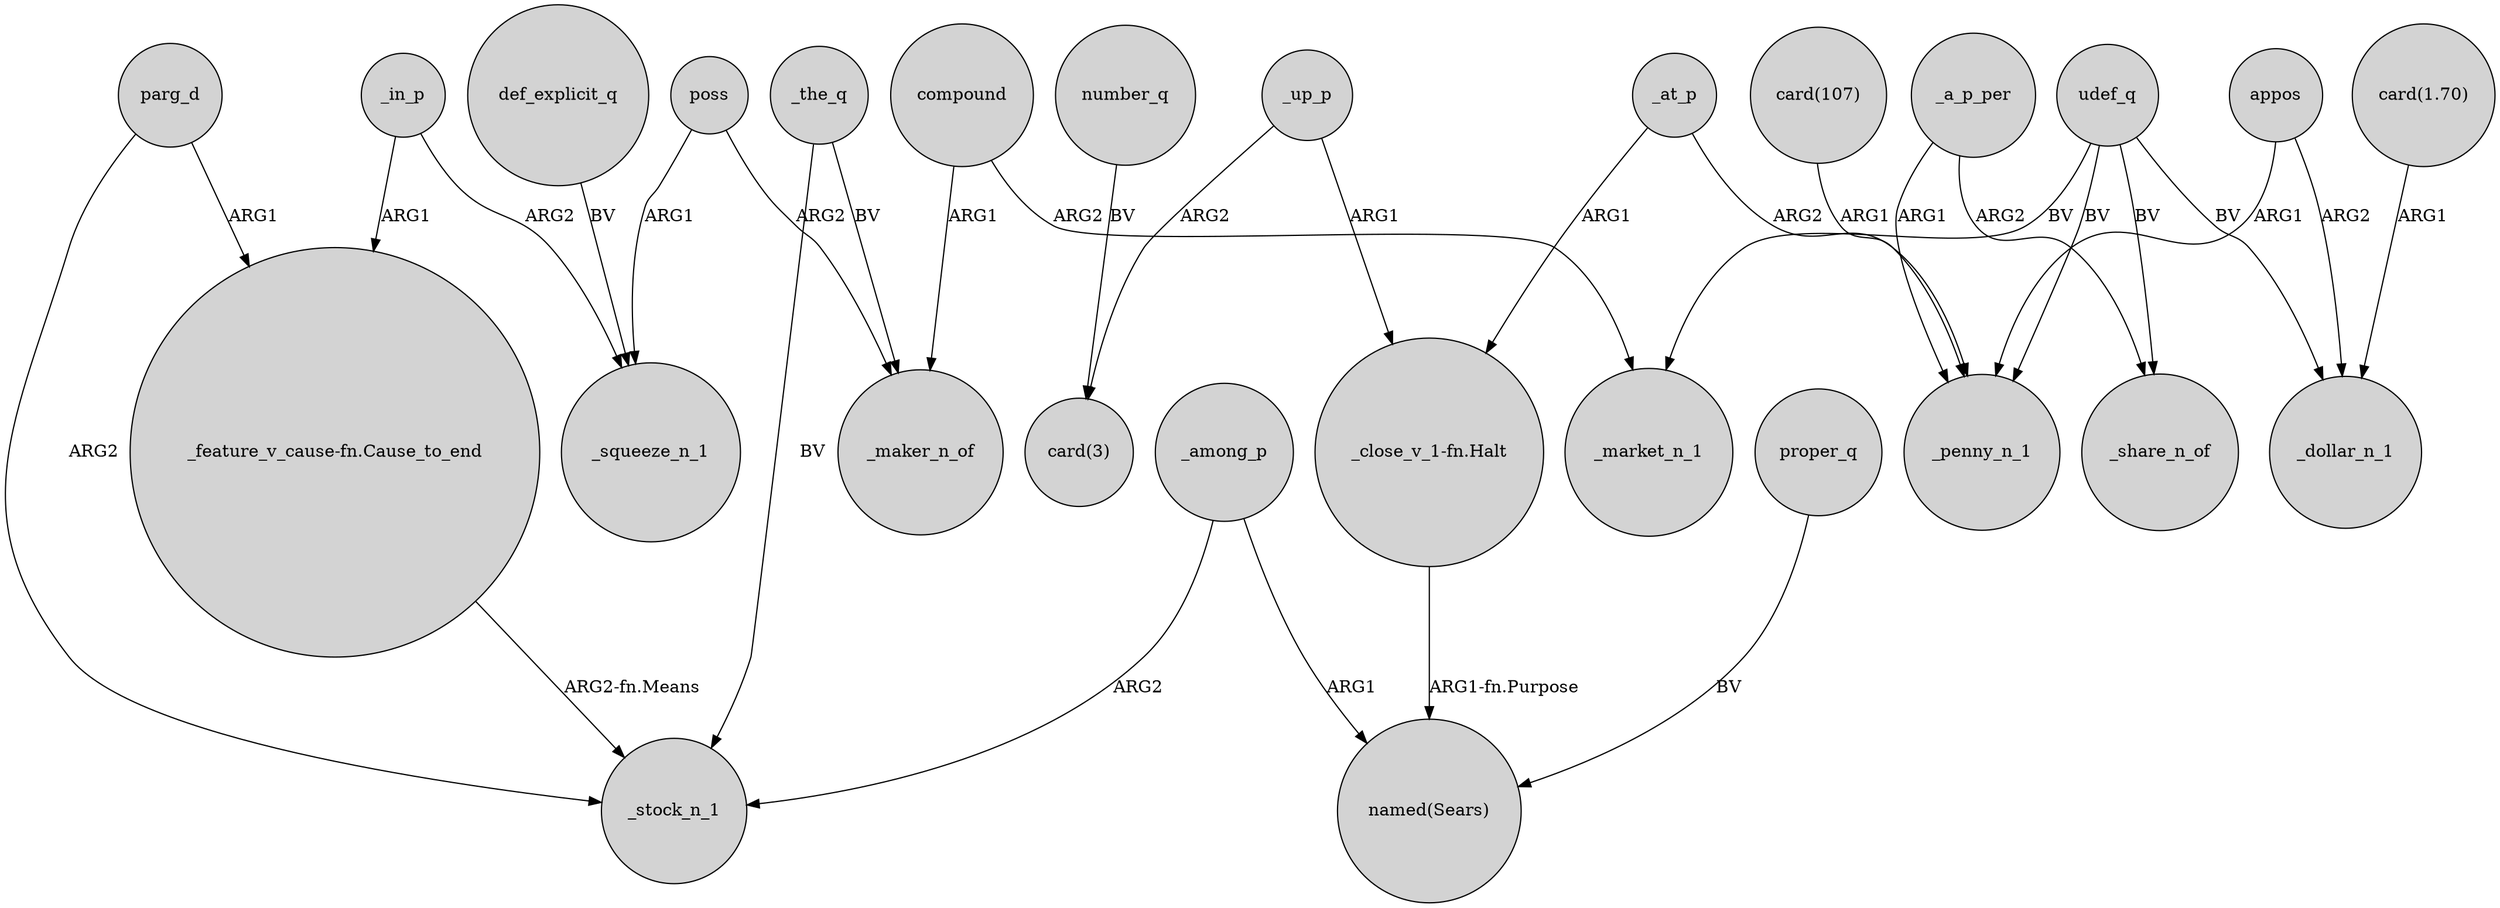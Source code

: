 digraph {
	node [shape=circle style=filled]
	udef_q -> _market_n_1 [label=BV]
	_among_p -> "named(Sears)" [label=ARG1]
	"card(107)" -> _penny_n_1 [label=ARG1]
	"_close_v_1-fn.Halt" -> "named(Sears)" [label="ARG1-fn.Purpose"]
	parg_d -> "_feature_v_cause-fn.Cause_to_end" [label=ARG1]
	compound -> _market_n_1 [label=ARG2]
	appos -> _dollar_n_1 [label=ARG2]
	_up_p -> "_close_v_1-fn.Halt" [label=ARG1]
	proper_q -> "named(Sears)" [label=BV]
	_the_q -> _stock_n_1 [label=BV]
	_among_p -> _stock_n_1 [label=ARG2]
	poss -> _squeeze_n_1 [label=ARG1]
	_a_p_per -> _share_n_of [label=ARG2]
	udef_q -> _share_n_of [label=BV]
	_at_p -> "_close_v_1-fn.Halt" [label=ARG1]
	udef_q -> _dollar_n_1 [label=BV]
	_a_p_per -> _penny_n_1 [label=ARG1]
	appos -> _penny_n_1 [label=ARG1]
	poss -> _maker_n_of [label=ARG2]
	compound -> _maker_n_of [label=ARG1]
	_in_p -> _squeeze_n_1 [label=ARG2]
	udef_q -> _penny_n_1 [label=BV]
	_at_p -> _penny_n_1 [label=ARG2]
	"_feature_v_cause-fn.Cause_to_end" -> _stock_n_1 [label="ARG2-fn.Means"]
	_in_p -> "_feature_v_cause-fn.Cause_to_end" [label=ARG1]
	_the_q -> _maker_n_of [label=BV]
	_up_p -> "card(3)" [label=ARG2]
	number_q -> "card(3)" [label=BV]
	"card(1.70)" -> _dollar_n_1 [label=ARG1]
	def_explicit_q -> _squeeze_n_1 [label=BV]
	parg_d -> _stock_n_1 [label=ARG2]
}
